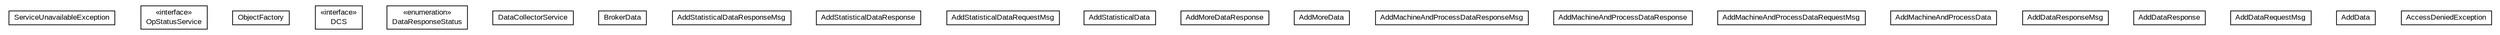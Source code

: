 #!/usr/local/bin/dot
#
# Class diagram 
# Generated by UMLGraph version R5_6-24-gf6e263 (http://www.umlgraph.org/)
#

digraph G {
	edge [fontname="arial",fontsize=10,labelfontname="arial",labelfontsize=10];
	node [fontname="arial",fontsize=10,shape=plaintext];
	nodesep=0.25;
	ranksep=0.5;
	// org.miloss.fgsms.services.interfaces.datacollector.ServiceUnavailableException
	c20766 [label=<<table title="org.miloss.fgsms.services.interfaces.datacollector.ServiceUnavailableException" border="0" cellborder="1" cellspacing="0" cellpadding="2" port="p" href="./ServiceUnavailableException.html">
		<tr><td><table border="0" cellspacing="0" cellpadding="1">
<tr><td align="center" balign="center"> ServiceUnavailableException </td></tr>
		</table></td></tr>
		</table>>, URL="./ServiceUnavailableException.html", fontname="arial", fontcolor="black", fontsize=10.0];
	// org.miloss.fgsms.services.interfaces.datacollector.OpStatusService
	c20767 [label=<<table title="org.miloss.fgsms.services.interfaces.datacollector.OpStatusService" border="0" cellborder="1" cellspacing="0" cellpadding="2" port="p" href="./OpStatusService.html">
		<tr><td><table border="0" cellspacing="0" cellpadding="1">
<tr><td align="center" balign="center"> &#171;interface&#187; </td></tr>
<tr><td align="center" balign="center"> OpStatusService </td></tr>
		</table></td></tr>
		</table>>, URL="./OpStatusService.html", fontname="arial", fontcolor="black", fontsize=10.0];
	// org.miloss.fgsms.services.interfaces.datacollector.ObjectFactory
	c20768 [label=<<table title="org.miloss.fgsms.services.interfaces.datacollector.ObjectFactory" border="0" cellborder="1" cellspacing="0" cellpadding="2" port="p" href="./ObjectFactory.html">
		<tr><td><table border="0" cellspacing="0" cellpadding="1">
<tr><td align="center" balign="center"> ObjectFactory </td></tr>
		</table></td></tr>
		</table>>, URL="./ObjectFactory.html", fontname="arial", fontcolor="black", fontsize=10.0];
	// org.miloss.fgsms.services.interfaces.datacollector.DCS
	c20769 [label=<<table title="org.miloss.fgsms.services.interfaces.datacollector.DCS" border="0" cellborder="1" cellspacing="0" cellpadding="2" port="p" href="./DCS.html">
		<tr><td><table border="0" cellspacing="0" cellpadding="1">
<tr><td align="center" balign="center"> &#171;interface&#187; </td></tr>
<tr><td align="center" balign="center"> DCS </td></tr>
		</table></td></tr>
		</table>>, URL="./DCS.html", fontname="arial", fontcolor="black", fontsize=10.0];
	// org.miloss.fgsms.services.interfaces.datacollector.DataResponseStatus
	c20770 [label=<<table title="org.miloss.fgsms.services.interfaces.datacollector.DataResponseStatus" border="0" cellborder="1" cellspacing="0" cellpadding="2" port="p" href="./DataResponseStatus.html">
		<tr><td><table border="0" cellspacing="0" cellpadding="1">
<tr><td align="center" balign="center"> &#171;enumeration&#187; </td></tr>
<tr><td align="center" balign="center"> DataResponseStatus </td></tr>
		</table></td></tr>
		</table>>, URL="./DataResponseStatus.html", fontname="arial", fontcolor="black", fontsize=10.0];
	// org.miloss.fgsms.services.interfaces.datacollector.DataCollectorService
	c20771 [label=<<table title="org.miloss.fgsms.services.interfaces.datacollector.DataCollectorService" border="0" cellborder="1" cellspacing="0" cellpadding="2" port="p" href="./DataCollectorService.html">
		<tr><td><table border="0" cellspacing="0" cellpadding="1">
<tr><td align="center" balign="center"> DataCollectorService </td></tr>
		</table></td></tr>
		</table>>, URL="./DataCollectorService.html", fontname="arial", fontcolor="black", fontsize=10.0];
	// org.miloss.fgsms.services.interfaces.datacollector.BrokerData
	c20772 [label=<<table title="org.miloss.fgsms.services.interfaces.datacollector.BrokerData" border="0" cellborder="1" cellspacing="0" cellpadding="2" port="p" href="./BrokerData.html">
		<tr><td><table border="0" cellspacing="0" cellpadding="1">
<tr><td align="center" balign="center"> BrokerData </td></tr>
		</table></td></tr>
		</table>>, URL="./BrokerData.html", fontname="arial", fontcolor="black", fontsize=10.0];
	// org.miloss.fgsms.services.interfaces.datacollector.AddStatisticalDataResponseMsg
	c20773 [label=<<table title="org.miloss.fgsms.services.interfaces.datacollector.AddStatisticalDataResponseMsg" border="0" cellborder="1" cellspacing="0" cellpadding="2" port="p" href="./AddStatisticalDataResponseMsg.html">
		<tr><td><table border="0" cellspacing="0" cellpadding="1">
<tr><td align="center" balign="center"> AddStatisticalDataResponseMsg </td></tr>
		</table></td></tr>
		</table>>, URL="./AddStatisticalDataResponseMsg.html", fontname="arial", fontcolor="black", fontsize=10.0];
	// org.miloss.fgsms.services.interfaces.datacollector.AddStatisticalDataResponse
	c20774 [label=<<table title="org.miloss.fgsms.services.interfaces.datacollector.AddStatisticalDataResponse" border="0" cellborder="1" cellspacing="0" cellpadding="2" port="p" href="./AddStatisticalDataResponse.html">
		<tr><td><table border="0" cellspacing="0" cellpadding="1">
<tr><td align="center" balign="center"> AddStatisticalDataResponse </td></tr>
		</table></td></tr>
		</table>>, URL="./AddStatisticalDataResponse.html", fontname="arial", fontcolor="black", fontsize=10.0];
	// org.miloss.fgsms.services.interfaces.datacollector.AddStatisticalDataRequestMsg
	c20775 [label=<<table title="org.miloss.fgsms.services.interfaces.datacollector.AddStatisticalDataRequestMsg" border="0" cellborder="1" cellspacing="0" cellpadding="2" port="p" href="./AddStatisticalDataRequestMsg.html">
		<tr><td><table border="0" cellspacing="0" cellpadding="1">
<tr><td align="center" balign="center"> AddStatisticalDataRequestMsg </td></tr>
		</table></td></tr>
		</table>>, URL="./AddStatisticalDataRequestMsg.html", fontname="arial", fontcolor="black", fontsize=10.0];
	// org.miloss.fgsms.services.interfaces.datacollector.AddStatisticalData
	c20776 [label=<<table title="org.miloss.fgsms.services.interfaces.datacollector.AddStatisticalData" border="0" cellborder="1" cellspacing="0" cellpadding="2" port="p" href="./AddStatisticalData.html">
		<tr><td><table border="0" cellspacing="0" cellpadding="1">
<tr><td align="center" balign="center"> AddStatisticalData </td></tr>
		</table></td></tr>
		</table>>, URL="./AddStatisticalData.html", fontname="arial", fontcolor="black", fontsize=10.0];
	// org.miloss.fgsms.services.interfaces.datacollector.AddMoreDataResponse
	c20777 [label=<<table title="org.miloss.fgsms.services.interfaces.datacollector.AddMoreDataResponse" border="0" cellborder="1" cellspacing="0" cellpadding="2" port="p" href="./AddMoreDataResponse.html">
		<tr><td><table border="0" cellspacing="0" cellpadding="1">
<tr><td align="center" balign="center"> AddMoreDataResponse </td></tr>
		</table></td></tr>
		</table>>, URL="./AddMoreDataResponse.html", fontname="arial", fontcolor="black", fontsize=10.0];
	// org.miloss.fgsms.services.interfaces.datacollector.AddMoreData
	c20778 [label=<<table title="org.miloss.fgsms.services.interfaces.datacollector.AddMoreData" border="0" cellborder="1" cellspacing="0" cellpadding="2" port="p" href="./AddMoreData.html">
		<tr><td><table border="0" cellspacing="0" cellpadding="1">
<tr><td align="center" balign="center"> AddMoreData </td></tr>
		</table></td></tr>
		</table>>, URL="./AddMoreData.html", fontname="arial", fontcolor="black", fontsize=10.0];
	// org.miloss.fgsms.services.interfaces.datacollector.AddMachineAndProcessDataResponseMsg
	c20779 [label=<<table title="org.miloss.fgsms.services.interfaces.datacollector.AddMachineAndProcessDataResponseMsg" border="0" cellborder="1" cellspacing="0" cellpadding="2" port="p" href="./AddMachineAndProcessDataResponseMsg.html">
		<tr><td><table border="0" cellspacing="0" cellpadding="1">
<tr><td align="center" balign="center"> AddMachineAndProcessDataResponseMsg </td></tr>
		</table></td></tr>
		</table>>, URL="./AddMachineAndProcessDataResponseMsg.html", fontname="arial", fontcolor="black", fontsize=10.0];
	// org.miloss.fgsms.services.interfaces.datacollector.AddMachineAndProcessDataResponse
	c20780 [label=<<table title="org.miloss.fgsms.services.interfaces.datacollector.AddMachineAndProcessDataResponse" border="0" cellborder="1" cellspacing="0" cellpadding="2" port="p" href="./AddMachineAndProcessDataResponse.html">
		<tr><td><table border="0" cellspacing="0" cellpadding="1">
<tr><td align="center" balign="center"> AddMachineAndProcessDataResponse </td></tr>
		</table></td></tr>
		</table>>, URL="./AddMachineAndProcessDataResponse.html", fontname="arial", fontcolor="black", fontsize=10.0];
	// org.miloss.fgsms.services.interfaces.datacollector.AddMachineAndProcessDataRequestMsg
	c20781 [label=<<table title="org.miloss.fgsms.services.interfaces.datacollector.AddMachineAndProcessDataRequestMsg" border="0" cellborder="1" cellspacing="0" cellpadding="2" port="p" href="./AddMachineAndProcessDataRequestMsg.html">
		<tr><td><table border="0" cellspacing="0" cellpadding="1">
<tr><td align="center" balign="center"> AddMachineAndProcessDataRequestMsg </td></tr>
		</table></td></tr>
		</table>>, URL="./AddMachineAndProcessDataRequestMsg.html", fontname="arial", fontcolor="black", fontsize=10.0];
	// org.miloss.fgsms.services.interfaces.datacollector.AddMachineAndProcessData
	c20782 [label=<<table title="org.miloss.fgsms.services.interfaces.datacollector.AddMachineAndProcessData" border="0" cellborder="1" cellspacing="0" cellpadding="2" port="p" href="./AddMachineAndProcessData.html">
		<tr><td><table border="0" cellspacing="0" cellpadding="1">
<tr><td align="center" balign="center"> AddMachineAndProcessData </td></tr>
		</table></td></tr>
		</table>>, URL="./AddMachineAndProcessData.html", fontname="arial", fontcolor="black", fontsize=10.0];
	// org.miloss.fgsms.services.interfaces.datacollector.AddDataResponseMsg
	c20783 [label=<<table title="org.miloss.fgsms.services.interfaces.datacollector.AddDataResponseMsg" border="0" cellborder="1" cellspacing="0" cellpadding="2" port="p" href="./AddDataResponseMsg.html">
		<tr><td><table border="0" cellspacing="0" cellpadding="1">
<tr><td align="center" balign="center"> AddDataResponseMsg </td></tr>
		</table></td></tr>
		</table>>, URL="./AddDataResponseMsg.html", fontname="arial", fontcolor="black", fontsize=10.0];
	// org.miloss.fgsms.services.interfaces.datacollector.AddDataResponse
	c20784 [label=<<table title="org.miloss.fgsms.services.interfaces.datacollector.AddDataResponse" border="0" cellborder="1" cellspacing="0" cellpadding="2" port="p" href="./AddDataResponse.html">
		<tr><td><table border="0" cellspacing="0" cellpadding="1">
<tr><td align="center" balign="center"> AddDataResponse </td></tr>
		</table></td></tr>
		</table>>, URL="./AddDataResponse.html", fontname="arial", fontcolor="black", fontsize=10.0];
	// org.miloss.fgsms.services.interfaces.datacollector.AddDataRequestMsg
	c20785 [label=<<table title="org.miloss.fgsms.services.interfaces.datacollector.AddDataRequestMsg" border="0" cellborder="1" cellspacing="0" cellpadding="2" port="p" href="./AddDataRequestMsg.html">
		<tr><td><table border="0" cellspacing="0" cellpadding="1">
<tr><td align="center" balign="center"> AddDataRequestMsg </td></tr>
		</table></td></tr>
		</table>>, URL="./AddDataRequestMsg.html", fontname="arial", fontcolor="black", fontsize=10.0];
	// org.miloss.fgsms.services.interfaces.datacollector.AddData
	c20786 [label=<<table title="org.miloss.fgsms.services.interfaces.datacollector.AddData" border="0" cellborder="1" cellspacing="0" cellpadding="2" port="p" href="./AddData.html">
		<tr><td><table border="0" cellspacing="0" cellpadding="1">
<tr><td align="center" balign="center"> AddData </td></tr>
		</table></td></tr>
		</table>>, URL="./AddData.html", fontname="arial", fontcolor="black", fontsize=10.0];
	// org.miloss.fgsms.services.interfaces.datacollector.AccessDeniedException
	c20787 [label=<<table title="org.miloss.fgsms.services.interfaces.datacollector.AccessDeniedException" border="0" cellborder="1" cellspacing="0" cellpadding="2" port="p" href="./AccessDeniedException.html">
		<tr><td><table border="0" cellspacing="0" cellpadding="1">
<tr><td align="center" balign="center"> AccessDeniedException </td></tr>
		</table></td></tr>
		</table>>, URL="./AccessDeniedException.html", fontname="arial", fontcolor="black", fontsize=10.0];
}

